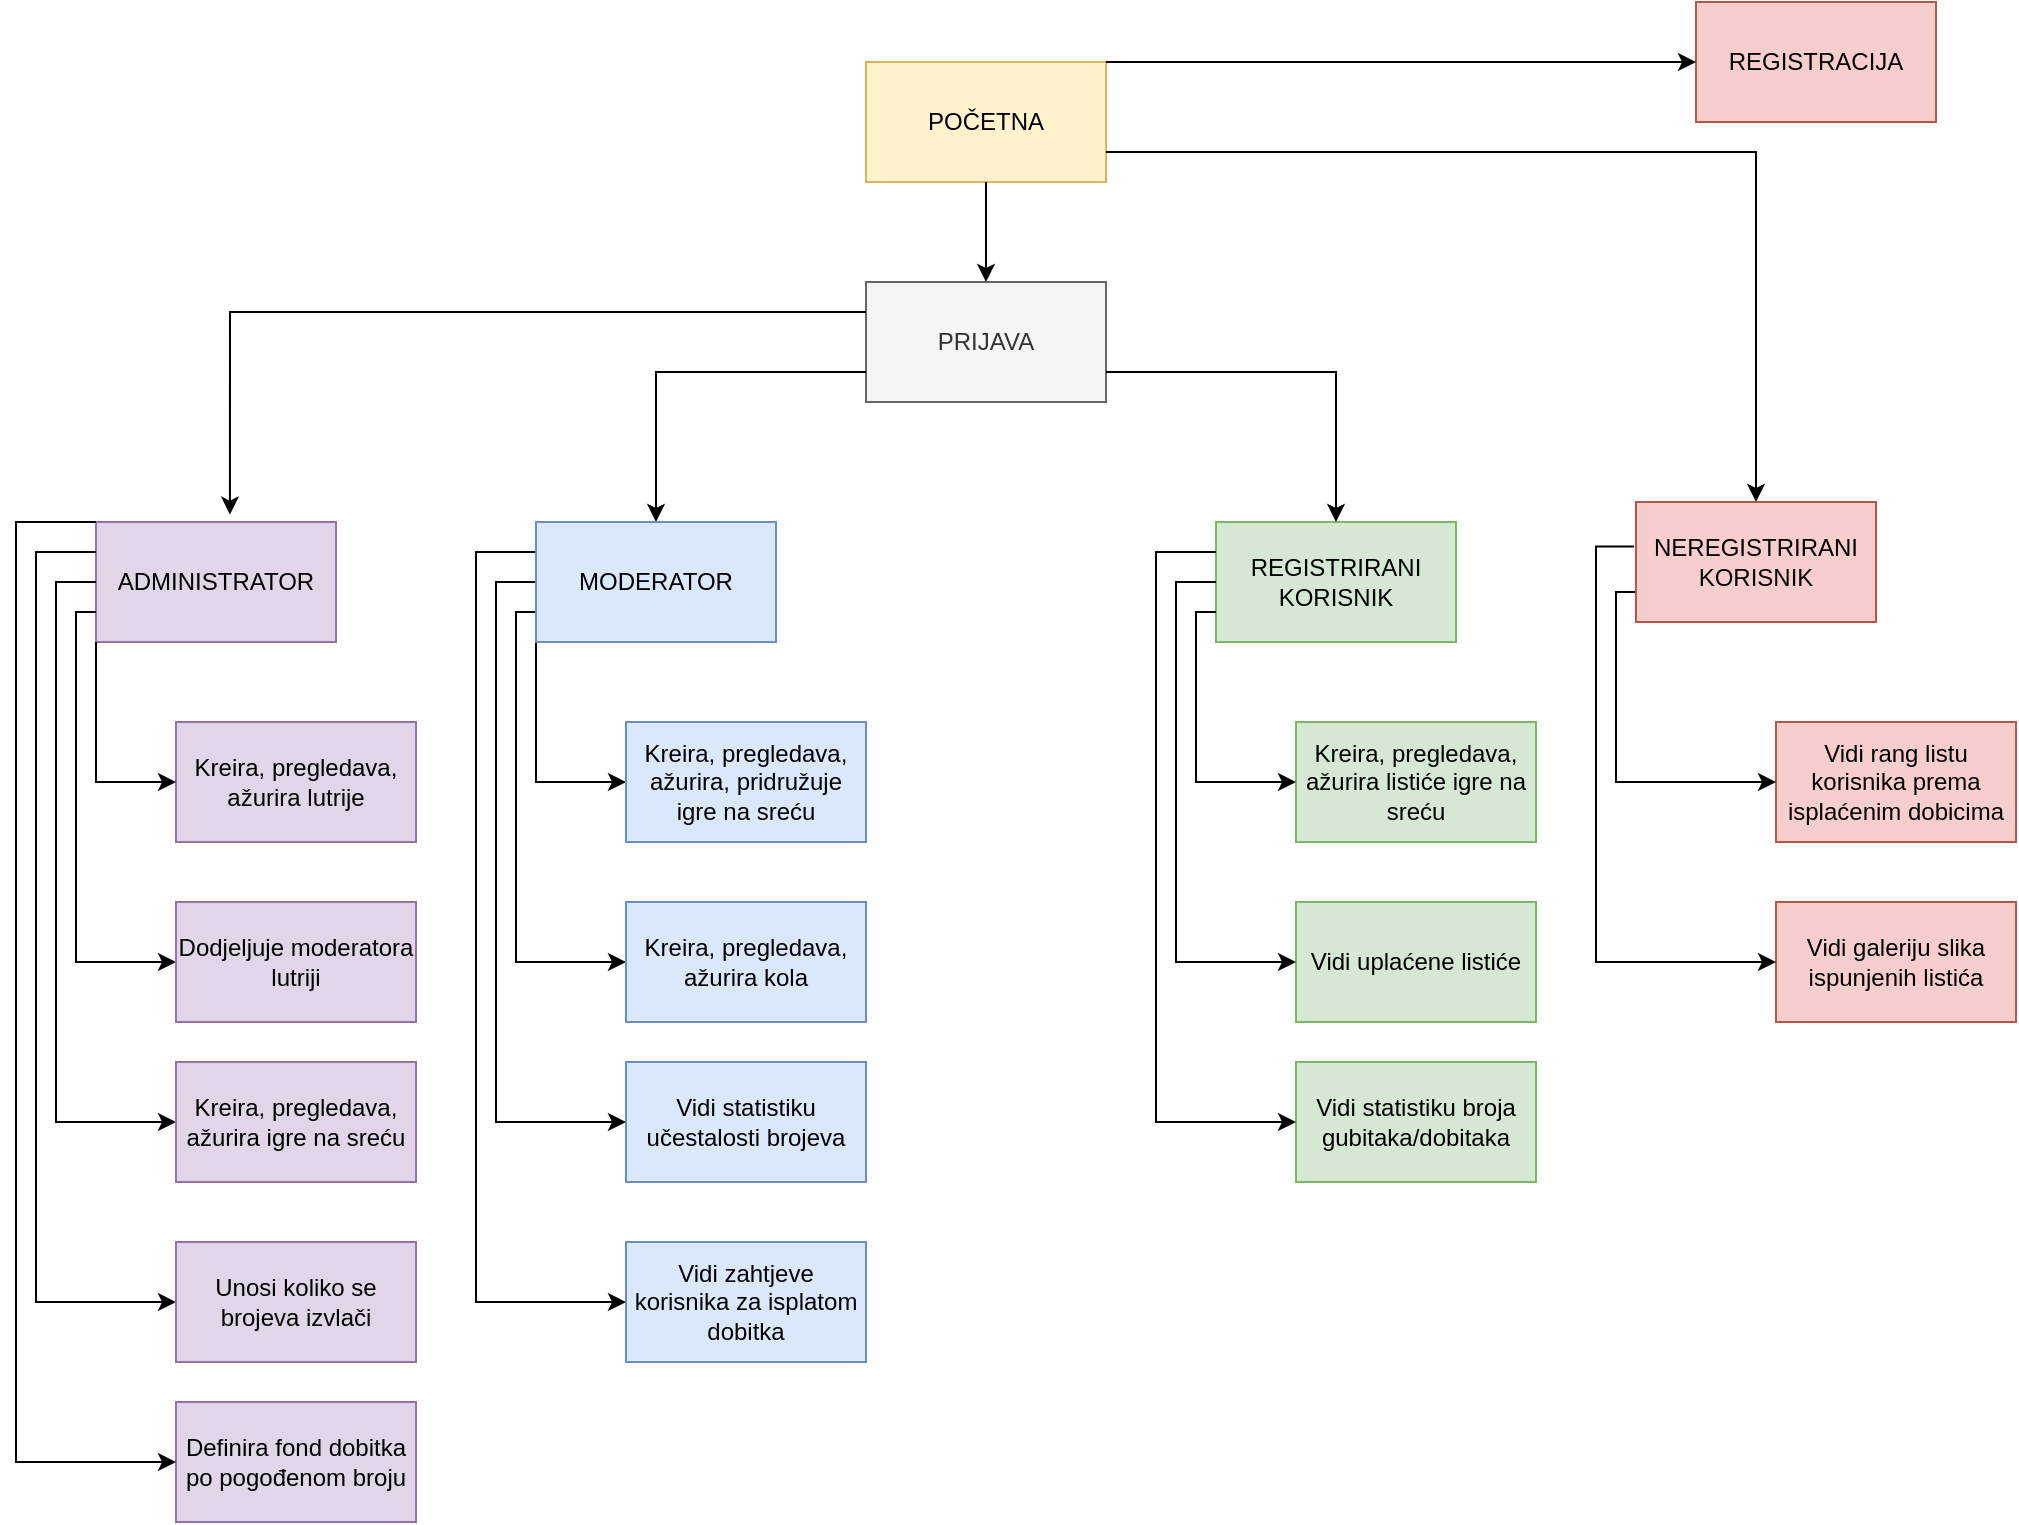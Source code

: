 <mxfile version="17.4.0" type="device"><diagram id="WU3dNurVY94zu0EDudRR" name="Page-1"><mxGraphModel dx="1422" dy="767" grid="1" gridSize="10" guides="1" tooltips="1" connect="1" arrows="1" fold="1" page="1" pageScale="1" pageWidth="1169" pageHeight="827" math="0" shadow="0"><root><mxCell id="0"/><mxCell id="1" parent="0"/><mxCell id="Z6bVA_XdopJDW50zazj2-1" value="POČETNA" style="rounded=0;whiteSpace=wrap;html=1;fillColor=#fff2cc;strokeColor=#d6b656;" vertex="1" parent="1"><mxGeometry x="525" y="40" width="120" height="60" as="geometry"/></mxCell><mxCell id="Z6bVA_XdopJDW50zazj2-2" value="PRIJAVA" style="rounded=0;whiteSpace=wrap;html=1;fillColor=#f5f5f5;fontColor=#333333;strokeColor=#666666;" vertex="1" parent="1"><mxGeometry x="525" y="150" width="120" height="60" as="geometry"/></mxCell><mxCell id="Z6bVA_XdopJDW50zazj2-3" value="ADMINISTRATOR" style="rounded=0;whiteSpace=wrap;html=1;fillColor=#e1d5e7;strokeColor=#9673a6;" vertex="1" parent="1"><mxGeometry x="140" y="270" width="120" height="60" as="geometry"/></mxCell><mxCell id="Z6bVA_XdopJDW50zazj2-4" value="MODERATOR" style="rounded=0;whiteSpace=wrap;html=1;" vertex="1" parent="1"><mxGeometry x="360" y="270" width="120" height="60" as="geometry"/></mxCell><mxCell id="Z6bVA_XdopJDW50zazj2-5" value="REGISTRIRANI KORISNIK" style="rounded=0;whiteSpace=wrap;html=1;fillColor=#d5e8d4;strokeColor=#82b366;" vertex="1" parent="1"><mxGeometry x="700" y="270" width="120" height="60" as="geometry"/></mxCell><mxCell id="Z6bVA_XdopJDW50zazj2-6" value="NEREGISTRIRANI KORISNIK" style="rounded=0;whiteSpace=wrap;html=1;" vertex="1" parent="1"><mxGeometry x="910" y="260" width="120" height="60" as="geometry"/></mxCell><mxCell id="Z6bVA_XdopJDW50zazj2-7" value="Kreira, pregledava, ažurira lutrije" style="rounded=0;whiteSpace=wrap;html=1;fillColor=#e1d5e7;strokeColor=#9673a6;" vertex="1" parent="1"><mxGeometry x="180" y="370" width="120" height="60" as="geometry"/></mxCell><mxCell id="Z6bVA_XdopJDW50zazj2-8" value="Dodjeljuje moderatora lutriji" style="rounded=0;whiteSpace=wrap;html=1;" vertex="1" parent="1"><mxGeometry x="180" y="460" width="120" height="60" as="geometry"/></mxCell><mxCell id="Z6bVA_XdopJDW50zazj2-9" value="Kreira, pregledava, ažurira igre na sreću" style="rounded=0;whiteSpace=wrap;html=1;" vertex="1" parent="1"><mxGeometry x="180" y="540" width="120" height="60" as="geometry"/></mxCell><mxCell id="Z6bVA_XdopJDW50zazj2-10" value="Definira fond dobitka po pogođenom broju" style="rounded=0;whiteSpace=wrap;html=1;fillColor=#e1d5e7;strokeColor=#9673a6;" vertex="1" parent="1"><mxGeometry x="180" y="710" width="120" height="60" as="geometry"/></mxCell><mxCell id="Z6bVA_XdopJDW50zazj2-11" value="Unosi koliko se brojeva izvlači" style="rounded=0;whiteSpace=wrap;html=1;" vertex="1" parent="1"><mxGeometry x="180" y="630" width="120" height="60" as="geometry"/></mxCell><mxCell id="Z6bVA_XdopJDW50zazj2-12" value="" style="endArrow=none;html=1;rounded=0;entryX=0;entryY=1;entryDx=0;entryDy=0;exitX=0;exitY=0.5;exitDx=0;exitDy=0;edgeStyle=orthogonalEdgeStyle;endFill=0;startArrow=classic;startFill=1;" edge="1" parent="1" source="Z6bVA_XdopJDW50zazj2-7" target="Z6bVA_XdopJDW50zazj2-3"><mxGeometry width="50" height="50" relative="1" as="geometry"><mxPoint x="30" y="430" as="sourcePoint"/><mxPoint x="80" y="380" as="targetPoint"/></mxGeometry></mxCell><mxCell id="Z6bVA_XdopJDW50zazj2-13" value="" style="endArrow=none;html=1;rounded=0;entryX=0;entryY=0.75;entryDx=0;entryDy=0;exitX=0;exitY=0.5;exitDx=0;exitDy=0;edgeStyle=orthogonalEdgeStyle;startArrow=classic;startFill=1;" edge="1" parent="1" source="Z6bVA_XdopJDW50zazj2-8" target="Z6bVA_XdopJDW50zazj2-3"><mxGeometry width="50" height="50" relative="1" as="geometry"><mxPoint x="40" y="380" as="sourcePoint"/><mxPoint x="90" y="330" as="targetPoint"/><Array as="points"><mxPoint x="130" y="490"/><mxPoint x="130" y="315"/></Array></mxGeometry></mxCell><mxCell id="Z6bVA_XdopJDW50zazj2-14" value="" style="endArrow=none;html=1;rounded=0;entryX=0;entryY=0.5;entryDx=0;entryDy=0;exitX=0;exitY=0.5;exitDx=0;exitDy=0;edgeStyle=orthogonalEdgeStyle;startArrow=classic;startFill=1;" edge="1" parent="1" source="Z6bVA_XdopJDW50zazj2-9" target="Z6bVA_XdopJDW50zazj2-3"><mxGeometry width="50" height="50" relative="1" as="geometry"><mxPoint x="40" y="630" as="sourcePoint"/><mxPoint x="90" y="580" as="targetPoint"/><Array as="points"><mxPoint x="120" y="570"/><mxPoint x="120" y="300"/></Array></mxGeometry></mxCell><mxCell id="Z6bVA_XdopJDW50zazj2-15" value="" style="endArrow=none;html=1;rounded=0;entryX=0;entryY=0.25;entryDx=0;entryDy=0;exitX=0;exitY=0.5;exitDx=0;exitDy=0;edgeStyle=orthogonalEdgeStyle;startArrow=classic;startFill=1;" edge="1" parent="1" source="Z6bVA_XdopJDW50zazj2-11" target="Z6bVA_XdopJDW50zazj2-3"><mxGeometry width="50" height="50" relative="1" as="geometry"><mxPoint x="30" y="520" as="sourcePoint"/><mxPoint x="80" y="470" as="targetPoint"/><Array as="points"><mxPoint x="110" y="660"/><mxPoint x="110" y="285"/></Array></mxGeometry></mxCell><mxCell id="Z6bVA_XdopJDW50zazj2-16" value="" style="endArrow=none;html=1;rounded=0;entryX=0;entryY=0;entryDx=0;entryDy=0;exitX=0;exitY=0.5;exitDx=0;exitDy=0;edgeStyle=orthogonalEdgeStyle;startArrow=classic;startFill=1;" edge="1" parent="1" source="Z6bVA_XdopJDW50zazj2-10" target="Z6bVA_XdopJDW50zazj2-3"><mxGeometry width="50" height="50" relative="1" as="geometry"><mxPoint x="30" y="590" as="sourcePoint"/><mxPoint x="80" y="540" as="targetPoint"/><Array as="points"><mxPoint x="100" y="740"/><mxPoint x="100" y="270"/></Array></mxGeometry></mxCell><mxCell id="Z6bVA_XdopJDW50zazj2-17" value="Kreira, pregledava, ažurira, pridružuje igre na sreću" style="rounded=0;whiteSpace=wrap;html=1;" vertex="1" parent="1"><mxGeometry x="405" y="370" width="120" height="60" as="geometry"/></mxCell><mxCell id="Z6bVA_XdopJDW50zazj2-18" value="Kreira, pregledava, ažurira kola" style="rounded=0;whiteSpace=wrap;html=1;" vertex="1" parent="1"><mxGeometry x="405" y="460" width="120" height="60" as="geometry"/></mxCell><mxCell id="Z6bVA_XdopJDW50zazj2-19" value="Vidi statistiku učestalosti brojeva" style="rounded=0;whiteSpace=wrap;html=1;fillColor=#dae8fc;strokeColor=#6c8ebf;" vertex="1" parent="1"><mxGeometry x="405" y="540" width="120" height="60" as="geometry"/></mxCell><mxCell id="Z6bVA_XdopJDW50zazj2-20" value="Vidi zahtjeve korisnika za isplatom dobitka" style="rounded=0;whiteSpace=wrap;html=1;fillColor=#dae8fc;strokeColor=#6c8ebf;" vertex="1" parent="1"><mxGeometry x="405" y="630" width="120" height="60" as="geometry"/></mxCell><mxCell id="Z6bVA_XdopJDW50zazj2-21" value="" style="endArrow=none;html=1;rounded=0;entryX=0;entryY=1;entryDx=0;entryDy=0;exitX=0;exitY=0.5;exitDx=0;exitDy=0;edgeStyle=orthogonalEdgeStyle;startArrow=classic;startFill=1;" edge="1" parent="1" source="Z6bVA_XdopJDW50zazj2-17" target="Z6bVA_XdopJDW50zazj2-4"><mxGeometry width="50" height="50" relative="1" as="geometry"><mxPoint x="320" y="450" as="sourcePoint"/><mxPoint x="370" y="400" as="targetPoint"/></mxGeometry></mxCell><mxCell id="Z6bVA_XdopJDW50zazj2-22" value="" style="endArrow=none;html=1;rounded=0;entryX=0;entryY=0.75;entryDx=0;entryDy=0;exitX=0;exitY=0.5;exitDx=0;exitDy=0;edgeStyle=orthogonalEdgeStyle;startArrow=classic;startFill=1;" edge="1" parent="1" source="Z6bVA_XdopJDW50zazj2-18" target="Z6bVA_XdopJDW50zazj2-4"><mxGeometry width="50" height="50" relative="1" as="geometry"><mxPoint x="310" y="500" as="sourcePoint"/><mxPoint x="360" y="450" as="targetPoint"/></mxGeometry></mxCell><mxCell id="Z6bVA_XdopJDW50zazj2-23" value="" style="endArrow=none;html=1;rounded=0;entryX=0;entryY=0.5;entryDx=0;entryDy=0;exitX=0;exitY=0.5;exitDx=0;exitDy=0;edgeStyle=orthogonalEdgeStyle;startArrow=classic;startFill=1;" edge="1" parent="1" source="Z6bVA_XdopJDW50zazj2-19" target="Z6bVA_XdopJDW50zazj2-4"><mxGeometry width="50" height="50" relative="1" as="geometry"><mxPoint x="240" y="560" as="sourcePoint"/><mxPoint x="290" y="510" as="targetPoint"/><Array as="points"><mxPoint x="340" y="570"/><mxPoint x="340" y="300"/></Array></mxGeometry></mxCell><mxCell id="Z6bVA_XdopJDW50zazj2-24" value="" style="endArrow=none;html=1;rounded=0;entryX=0;entryY=0.25;entryDx=0;entryDy=0;exitX=0;exitY=0.5;exitDx=0;exitDy=0;edgeStyle=orthogonalEdgeStyle;startArrow=classic;startFill=1;" edge="1" parent="1" source="Z6bVA_XdopJDW50zazj2-20" target="Z6bVA_XdopJDW50zazj2-4"><mxGeometry width="50" height="50" relative="1" as="geometry"><mxPoint x="240" y="530" as="sourcePoint"/><mxPoint x="290" y="480" as="targetPoint"/><Array as="points"><mxPoint x="330" y="660"/><mxPoint x="330" y="285"/></Array></mxGeometry></mxCell><mxCell id="Z6bVA_XdopJDW50zazj2-25" value="Kreira, pregledava, ažurira listiće igre na sreću" style="rounded=0;whiteSpace=wrap;html=1;fillColor=#d5e8d4;strokeColor=#82b366;" vertex="1" parent="1"><mxGeometry x="740" y="370" width="120" height="60" as="geometry"/></mxCell><mxCell id="Z6bVA_XdopJDW50zazj2-26" value="Vidi uplaćene listiće" style="rounded=0;whiteSpace=wrap;html=1;fillColor=#d5e8d4;strokeColor=#82b366;" vertex="1" parent="1"><mxGeometry x="740" y="460" width="120" height="60" as="geometry"/></mxCell><mxCell id="Z6bVA_XdopJDW50zazj2-27" value="Vidi statistiku broja gubitaka/dobitaka" style="rounded=0;whiteSpace=wrap;html=1;fillColor=#d5e8d4;strokeColor=#82b366;" vertex="1" parent="1"><mxGeometry x="740" y="540" width="120" height="60" as="geometry"/></mxCell><mxCell id="Z6bVA_XdopJDW50zazj2-28" value="" style="endArrow=none;html=1;rounded=0;entryX=0;entryY=0.75;entryDx=0;entryDy=0;exitX=0;exitY=0.5;exitDx=0;exitDy=0;edgeStyle=orthogonalEdgeStyle;startArrow=classic;startFill=1;" edge="1" parent="1" source="Z6bVA_XdopJDW50zazj2-25" target="Z6bVA_XdopJDW50zazj2-5"><mxGeometry width="50" height="50" relative="1" as="geometry"><mxPoint x="600" y="420" as="sourcePoint"/><mxPoint x="650" y="370" as="targetPoint"/></mxGeometry></mxCell><mxCell id="Z6bVA_XdopJDW50zazj2-29" value="" style="endArrow=none;html=1;rounded=0;entryX=0;entryY=0.5;entryDx=0;entryDy=0;exitX=0;exitY=0.5;exitDx=0;exitDy=0;edgeStyle=orthogonalEdgeStyle;startArrow=classic;startFill=1;" edge="1" parent="1" source="Z6bVA_XdopJDW50zazj2-26" target="Z6bVA_XdopJDW50zazj2-5"><mxGeometry width="50" height="50" relative="1" as="geometry"><mxPoint x="610" y="470" as="sourcePoint"/><mxPoint x="660" y="420" as="targetPoint"/><Array as="points"><mxPoint x="680" y="490"/><mxPoint x="680" y="300"/></Array></mxGeometry></mxCell><mxCell id="Z6bVA_XdopJDW50zazj2-30" value="" style="endArrow=none;html=1;rounded=0;entryX=0;entryY=0.25;entryDx=0;entryDy=0;exitX=0;exitY=0.5;exitDx=0;exitDy=0;edgeStyle=orthogonalEdgeStyle;startArrow=classic;startFill=1;" edge="1" parent="1" source="Z6bVA_XdopJDW50zazj2-27" target="Z6bVA_XdopJDW50zazj2-5"><mxGeometry width="50" height="50" relative="1" as="geometry"><mxPoint x="540" y="510" as="sourcePoint"/><mxPoint x="590" y="460" as="targetPoint"/><Array as="points"><mxPoint x="670" y="570"/><mxPoint x="670" y="285"/></Array></mxGeometry></mxCell><mxCell id="Z6bVA_XdopJDW50zazj2-31" value="Vidi rang listu korisnika prema isplaćenim dobicima" style="rounded=0;whiteSpace=wrap;html=1;fillColor=#f8cecc;strokeColor=#b85450;" vertex="1" parent="1"><mxGeometry x="980" y="370" width="120" height="60" as="geometry"/></mxCell><mxCell id="Z6bVA_XdopJDW50zazj2-32" value="Vidi galeriju slika ispunjenih listića" style="rounded=0;whiteSpace=wrap;html=1;fillColor=#f8cecc;strokeColor=#b85450;" vertex="1" parent="1"><mxGeometry x="980" y="460" width="120" height="60" as="geometry"/></mxCell><mxCell id="Z6bVA_XdopJDW50zazj2-33" value="" style="endArrow=none;html=1;rounded=0;entryX=0;entryY=0.75;entryDx=0;entryDy=0;exitX=0;exitY=0.5;exitDx=0;exitDy=0;edgeStyle=orthogonalEdgeStyle;startArrow=classic;startFill=1;" edge="1" parent="1" source="Z6bVA_XdopJDW50zazj2-31" target="Z6bVA_XdopJDW50zazj2-6"><mxGeometry width="50" height="50" relative="1" as="geometry"><mxPoint x="870" y="450" as="sourcePoint"/><mxPoint x="890" y="280" as="targetPoint"/></mxGeometry></mxCell><mxCell id="Z6bVA_XdopJDW50zazj2-34" value="" style="endArrow=none;html=1;rounded=0;entryX=-0.008;entryY=0.371;entryDx=0;entryDy=0;entryPerimeter=0;exitX=0;exitY=0.5;exitDx=0;exitDy=0;edgeStyle=orthogonalEdgeStyle;startArrow=classic;startFill=1;" edge="1" parent="1" source="Z6bVA_XdopJDW50zazj2-32" target="Z6bVA_XdopJDW50zazj2-6"><mxGeometry width="50" height="50" relative="1" as="geometry"><mxPoint x="880" y="500" as="sourcePoint"/><mxPoint x="930" y="450" as="targetPoint"/><Array as="points"><mxPoint x="890" y="490"/><mxPoint x="890" y="282"/></Array></mxGeometry></mxCell><mxCell id="Z6bVA_XdopJDW50zazj2-35" value="REGISTRACIJA" style="rounded=0;whiteSpace=wrap;html=1;fillColor=#f8cecc;strokeColor=#b85450;" vertex="1" parent="1"><mxGeometry x="940" y="10" width="120" height="60" as="geometry"/></mxCell><mxCell id="Z6bVA_XdopJDW50zazj2-36" value="" style="endArrow=classic;html=1;rounded=0;entryX=0;entryY=0.5;entryDx=0;entryDy=0;startArrow=none;startFill=0;endFill=1;exitX=1;exitY=0;exitDx=0;exitDy=0;" edge="1" parent="1" source="Z6bVA_XdopJDW50zazj2-1" target="Z6bVA_XdopJDW50zazj2-35"><mxGeometry width="50" height="50" relative="1" as="geometry"><mxPoint x="680" y="20" as="sourcePoint"/><mxPoint x="740" y="50" as="targetPoint"/></mxGeometry></mxCell><mxCell id="Z6bVA_XdopJDW50zazj2-37" value="" style="endArrow=none;html=1;rounded=0;entryX=0.5;entryY=1;entryDx=0;entryDy=0;exitX=0.5;exitY=0;exitDx=0;exitDy=0;startArrow=classic;startFill=1;" edge="1" parent="1" source="Z6bVA_XdopJDW50zazj2-2" target="Z6bVA_XdopJDW50zazj2-1"><mxGeometry width="50" height="50" relative="1" as="geometry"><mxPoint x="600" y="130" as="sourcePoint"/><mxPoint x="480" y="120" as="targetPoint"/></mxGeometry></mxCell><mxCell id="Z6bVA_XdopJDW50zazj2-39" value="" style="endArrow=none;html=1;rounded=0;exitX=0.558;exitY=-0.062;exitDx=0;exitDy=0;exitPerimeter=0;edgeStyle=orthogonalEdgeStyle;startArrow=classic;startFill=1;entryX=0;entryY=0.25;entryDx=0;entryDy=0;" edge="1" parent="1" source="Z6bVA_XdopJDW50zazj2-3" target="Z6bVA_XdopJDW50zazj2-2"><mxGeometry width="50" height="50" relative="1" as="geometry"><mxPoint x="260" y="220" as="sourcePoint"/><mxPoint x="430" y="120" as="targetPoint"/><Array as="points"><mxPoint x="207" y="165"/></Array></mxGeometry></mxCell><mxCell id="Z6bVA_XdopJDW50zazj2-40" value="" style="endArrow=none;html=1;rounded=0;entryX=0;entryY=0.75;entryDx=0;entryDy=0;exitX=0.5;exitY=0;exitDx=0;exitDy=0;edgeStyle=orthogonalEdgeStyle;startArrow=classic;startFill=1;" edge="1" parent="1" source="Z6bVA_XdopJDW50zazj2-4" target="Z6bVA_XdopJDW50zazj2-2"><mxGeometry width="50" height="50" relative="1" as="geometry"><mxPoint x="380" y="270" as="sourcePoint"/><mxPoint x="430" y="220" as="targetPoint"/></mxGeometry></mxCell><mxCell id="Z6bVA_XdopJDW50zazj2-41" value="" style="endArrow=classic;html=1;rounded=0;exitX=1;exitY=0.75;exitDx=0;exitDy=0;entryX=0.5;entryY=0;entryDx=0;entryDy=0;startArrow=none;startFill=0;edgeStyle=orthogonalEdgeStyle;endFill=1;" edge="1" parent="1" source="Z6bVA_XdopJDW50zazj2-2" target="Z6bVA_XdopJDW50zazj2-5"><mxGeometry width="50" height="50" relative="1" as="geometry"><mxPoint x="670" y="160" as="sourcePoint"/><mxPoint x="800" y="130" as="targetPoint"/></mxGeometry></mxCell><mxCell id="Z6bVA_XdopJDW50zazj2-42" value="" style="endArrow=classic;html=1;rounded=0;exitX=1;exitY=0.75;exitDx=0;exitDy=0;entryX=0.5;entryY=0;entryDx=0;entryDy=0;edgeStyle=orthogonalEdgeStyle;startArrow=none;startFill=0;endFill=1;" edge="1" parent="1" source="Z6bVA_XdopJDW50zazj2-1" target="Z6bVA_XdopJDW50zazj2-6"><mxGeometry width="50" height="50" relative="1" as="geometry"><mxPoint x="770" y="170" as="sourcePoint"/><mxPoint x="820" y="120" as="targetPoint"/><Array as="points"><mxPoint x="970" y="85"/></Array></mxGeometry></mxCell><mxCell id="Z6bVA_XdopJDW50zazj2-43" value="Dodjeljuje moderatora lutriji" style="rounded=0;whiteSpace=wrap;html=1;fillColor=#e1d5e7;strokeColor=#9673a6;" vertex="1" parent="1"><mxGeometry x="180" y="460" width="120" height="60" as="geometry"/></mxCell><mxCell id="Z6bVA_XdopJDW50zazj2-44" value="Kreira, pregledava, ažurira igre na sreću" style="rounded=0;whiteSpace=wrap;html=1;fillColor=#e1d5e7;strokeColor=#9673a6;" vertex="1" parent="1"><mxGeometry x="180" y="540" width="120" height="60" as="geometry"/></mxCell><mxCell id="Z6bVA_XdopJDW50zazj2-45" value="Unosi koliko se brojeva izvlači" style="rounded=0;whiteSpace=wrap;html=1;fillColor=#e1d5e7;strokeColor=#9673a6;" vertex="1" parent="1"><mxGeometry x="180" y="630" width="120" height="60" as="geometry"/></mxCell><mxCell id="Z6bVA_XdopJDW50zazj2-46" value="MODERATOR" style="rounded=0;whiteSpace=wrap;html=1;" vertex="1" parent="1"><mxGeometry x="360" y="270" width="120" height="60" as="geometry"/></mxCell><mxCell id="Z6bVA_XdopJDW50zazj2-47" value="MODERATOR" style="rounded=0;whiteSpace=wrap;html=1;fillColor=#dae8fc;strokeColor=#6c8ebf;" vertex="1" parent="1"><mxGeometry x="360" y="270" width="120" height="60" as="geometry"/></mxCell><mxCell id="Z6bVA_XdopJDW50zazj2-48" value="Kreira, pregledava, ažurira kola" style="rounded=0;whiteSpace=wrap;html=1;fillColor=#dae8fc;strokeColor=#6c8ebf;" vertex="1" parent="1"><mxGeometry x="405" y="460" width="120" height="60" as="geometry"/></mxCell><mxCell id="Z6bVA_XdopJDW50zazj2-49" value="Kreira, pregledava, ažurira, pridružuje igre na sreću" style="rounded=0;whiteSpace=wrap;html=1;fillColor=#dae8fc;strokeColor=#6c8ebf;" vertex="1" parent="1"><mxGeometry x="405" y="370" width="120" height="60" as="geometry"/></mxCell><mxCell id="Z6bVA_XdopJDW50zazj2-50" value="NEREGISTRIRANI KORISNIK" style="rounded=0;whiteSpace=wrap;html=1;" vertex="1" parent="1"><mxGeometry x="910" y="260" width="120" height="60" as="geometry"/></mxCell><mxCell id="Z6bVA_XdopJDW50zazj2-51" value="NEREGISTRIRANI KORISNIK" style="rounded=0;whiteSpace=wrap;html=1;fillColor=#f8cecc;strokeColor=#b85450;" vertex="1" parent="1"><mxGeometry x="910" y="260" width="120" height="60" as="geometry"/></mxCell></root></mxGraphModel></diagram></mxfile>
